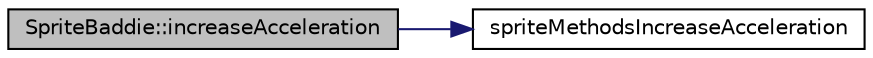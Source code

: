 digraph "SpriteBaddie::increaseAcceleration"
{
 // LATEX_PDF_SIZE
  edge [fontname="Helvetica",fontsize="10",labelfontname="Helvetica",labelfontsize="10"];
  node [fontname="Helvetica",fontsize="10",shape=record];
  rankdir="LR";
  Node1 [label="SpriteBaddie::increaseAcceleration",height=0.2,width=0.4,color="black", fillcolor="grey75", style="filled", fontcolor="black",tooltip=" "];
  Node1 -> Node2 [color="midnightblue",fontsize="10",style="solid"];
  Node2 [label="spriteMethodsIncreaseAcceleration",height=0.2,width=0.4,color="black", fillcolor="white", style="filled",URL="$_sprite_methods_8cpp.html#a5a16bdcb12d4b50018959afac7014568",tooltip=" "];
}
